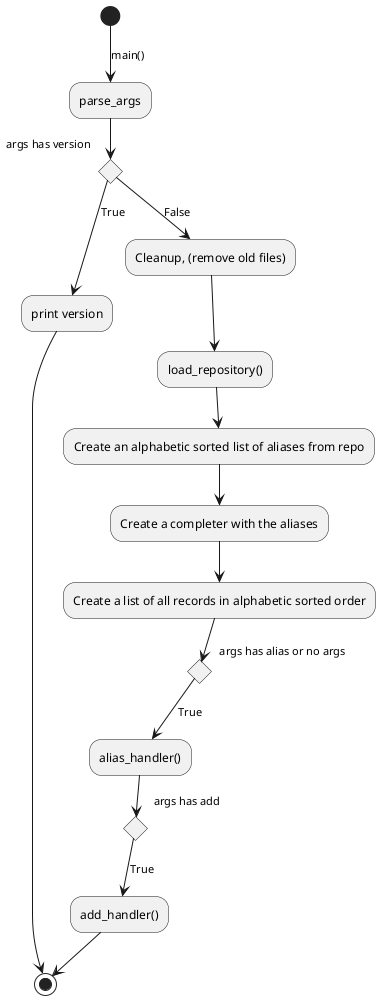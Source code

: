 @startuml fcd.py
(*) -->[main()] "parse_args"
if "args has version" then
    -->[True] "print version"
    -->(*)
else
    -->[False] "Cleanup, (remove old files)"
--> "load_repository()"
--> "Create an alphabetic sorted list of aliases from repo"
--> "Create a completer with the aliases"
--> "Create a list of all records in alphabetic sorted order"
if "args has alias or no args" then
    -->[True] "alias_handler()"
if "args has add" then
    -->[True] "add_handler()"
--> (*)
@enduml